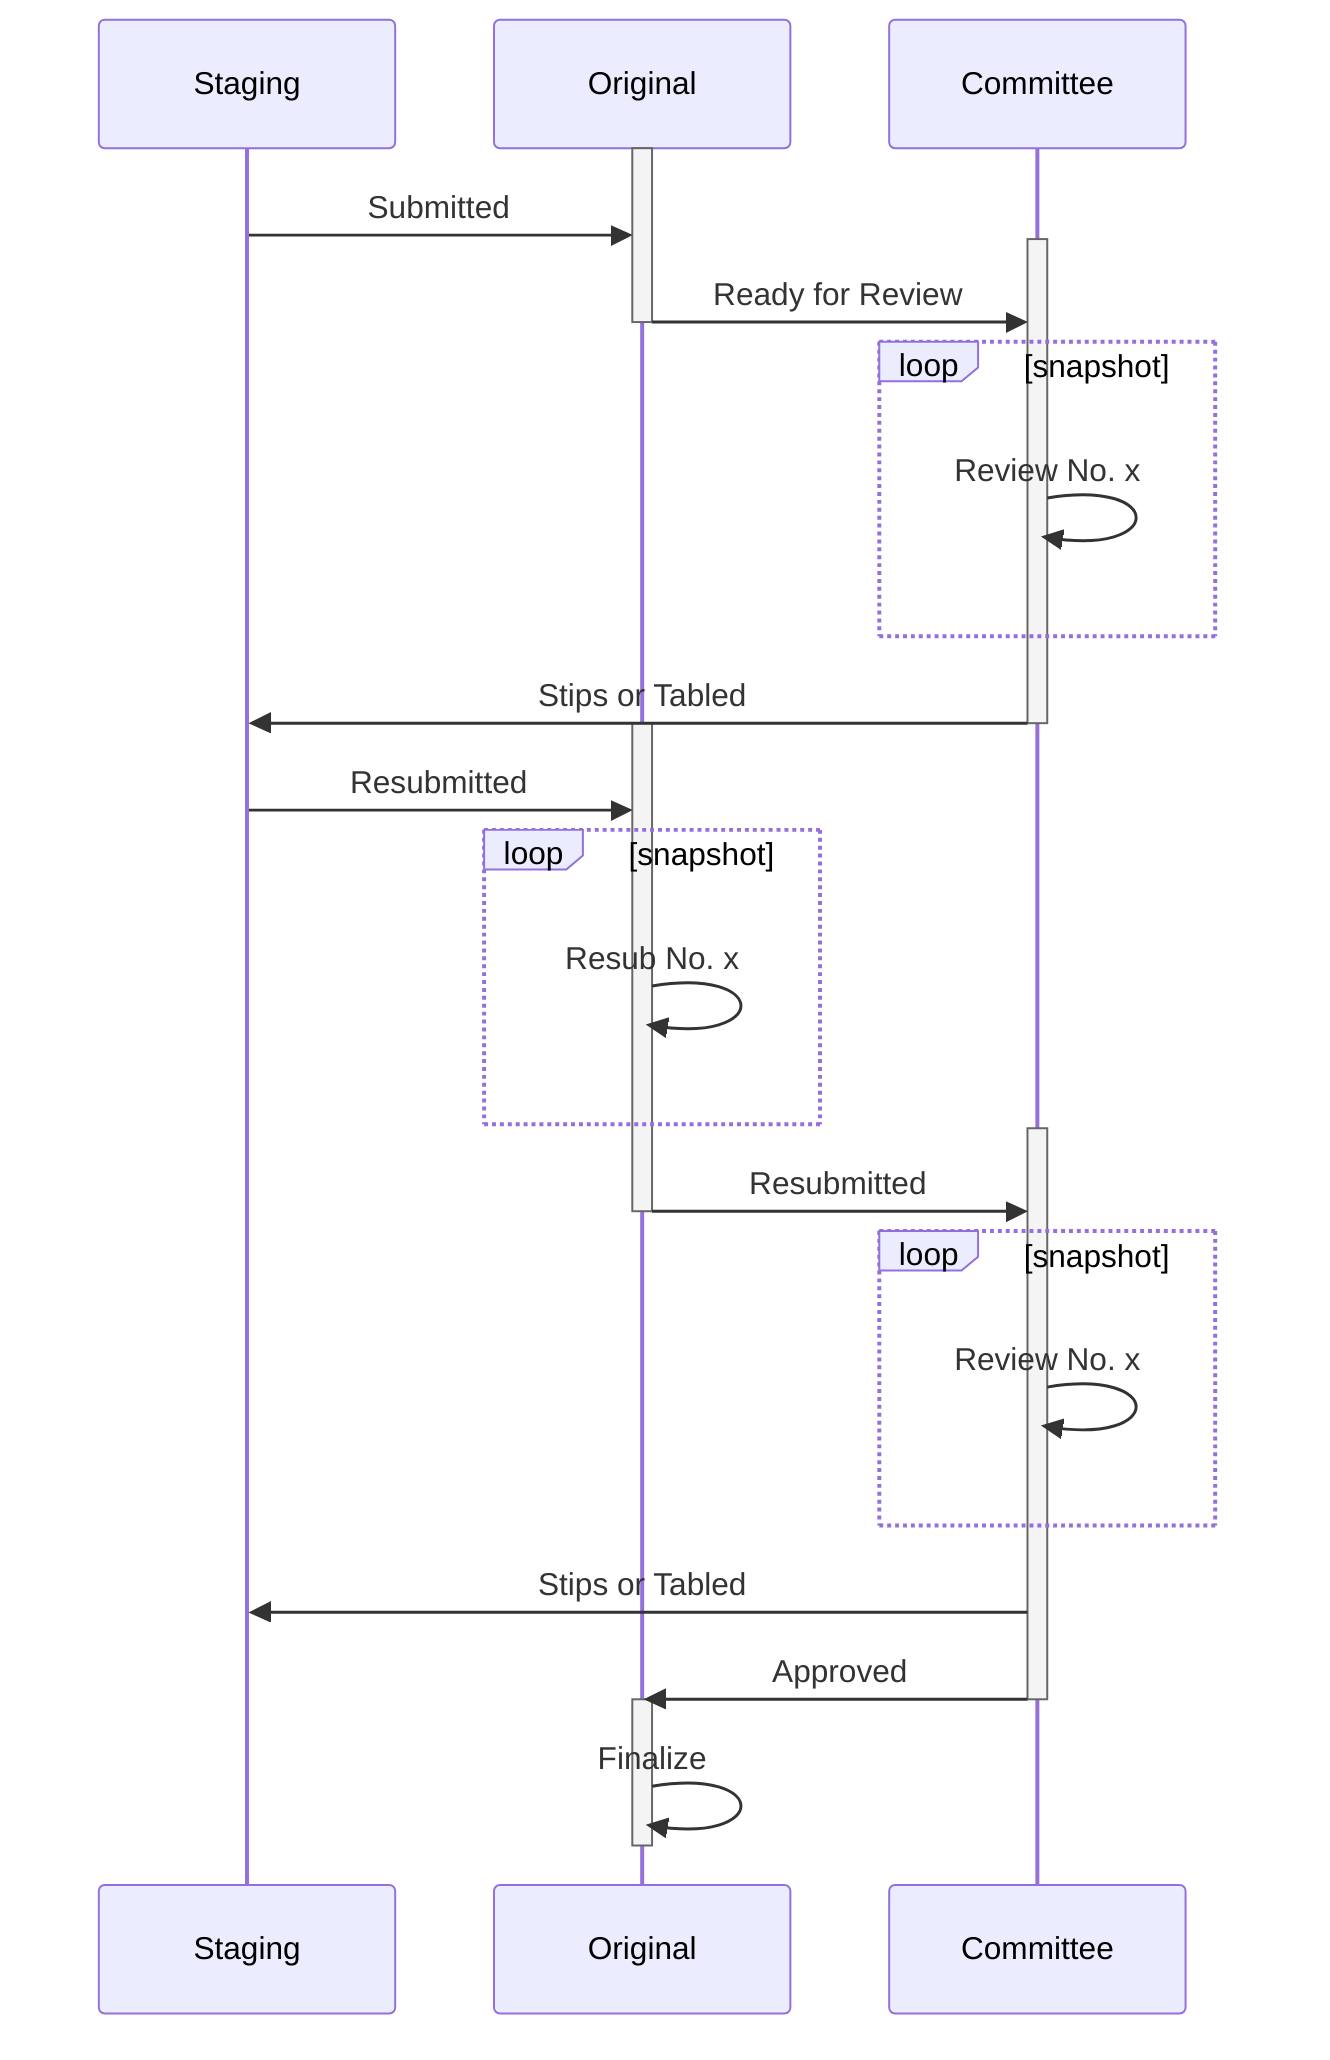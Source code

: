 sequenceDiagram
    participant Staging
    participant Original
    participant Committee

    activate Original
    Staging->>Original: Submitted
    activate Committee
    Original->>Committee: Ready for Review
    deactivate Original
    loop snapshot
        Committee->>Committee: Review No. x
    end
    Committee->>Staging: Stips or Tabled
    deactivate Committee
    activate Original
    Staging->>Original: Resubmitted
    loop snapshot
        Original->>Original: Resub No. x
    end
    activate Committee
    Original->>Committee: Resubmitted
    deactivate Original
    loop snapshot
        Committee->>Committee: Review No. x
    end
    Committee->>Staging: Stips or Tabled
    Committee->>Original: Approved
    deactivate Committee
    activate Original
    Original->>Original: Finalize
    deactivate Original